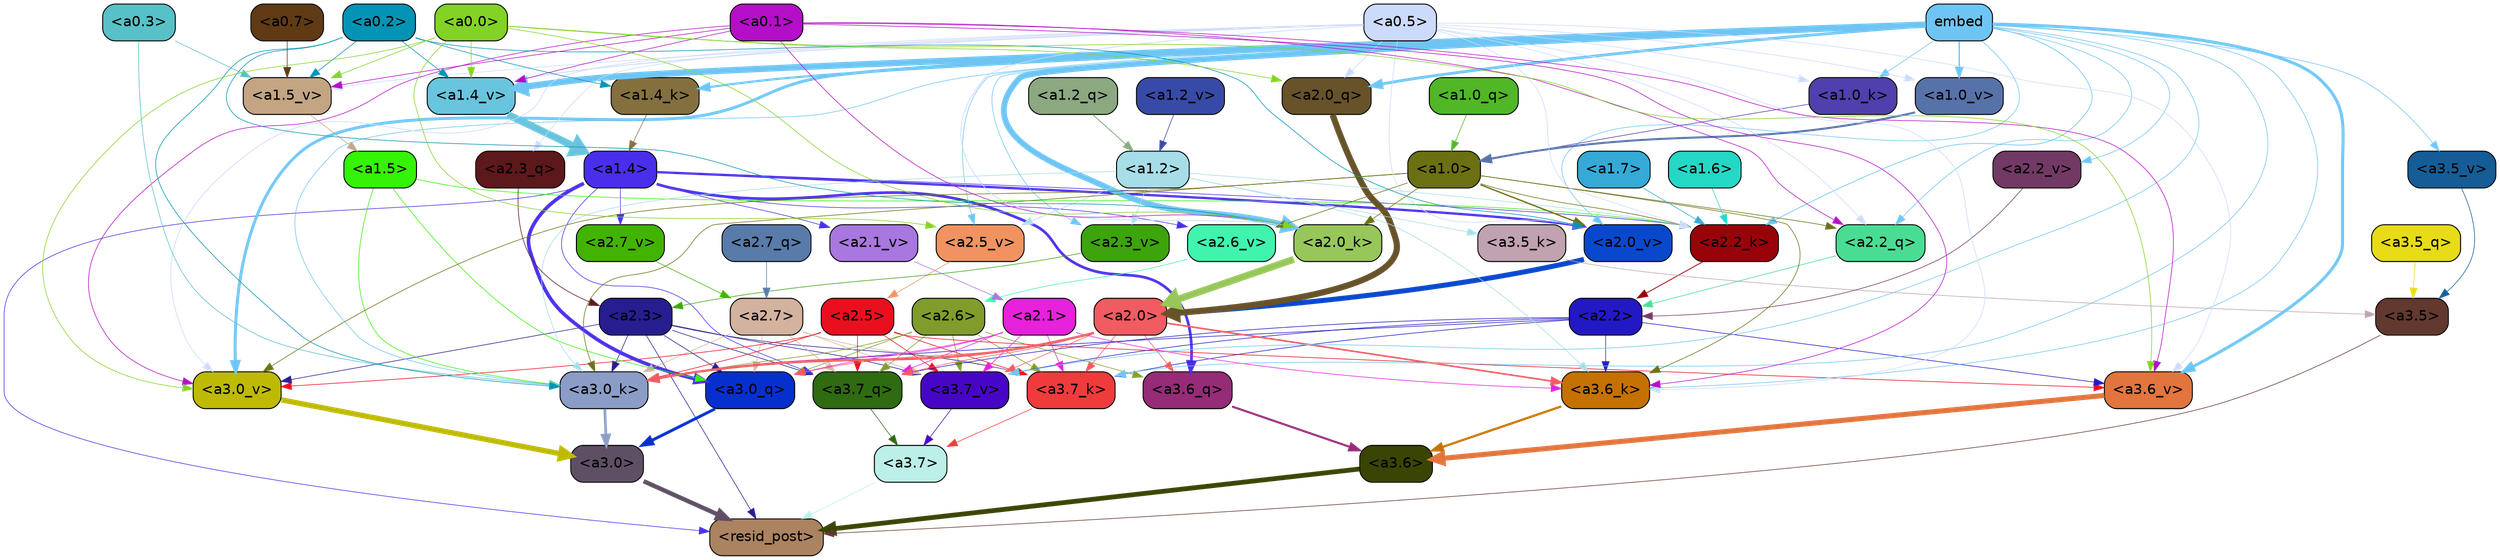 strict digraph "" {
	graph [bgcolor=transparent,
		layout=dot,
		overlap=false,
		splines=true
	];
	"<a3.7>"	[color=black,
		fillcolor="#bbefe7",
		fontname=Helvetica,
		shape=box,
		style="filled, rounded"];
	"<resid_post>"	[color=black,
		fillcolor="#ab8361",
		fontname=Helvetica,
		shape=box,
		style="filled, rounded"];
	"<a3.7>" -> "<resid_post>"	[color="#bbefe7",
		penwidth=0.6];
	"<a3.6>"	[color=black,
		fillcolor="#3a4404",
		fontname=Helvetica,
		shape=box,
		style="filled, rounded"];
	"<a3.6>" -> "<resid_post>"	[color="#3a4404",
		penwidth=4.6696330308914185];
	"<a3.5>"	[color=black,
		fillcolor="#61392e",
		fontname=Helvetica,
		shape=box,
		style="filled, rounded"];
	"<a3.5>" -> "<resid_post>"	[color="#61392e",
		penwidth=0.6];
	"<a3.0>"	[color=black,
		fillcolor="#5f4f64",
		fontname=Helvetica,
		shape=box,
		style="filled, rounded"];
	"<a3.0>" -> "<resid_post>"	[color="#5f4f64",
		penwidth=4.282557368278503];
	"<a2.3>"	[color=black,
		fillcolor="#261d91",
		fontname=Helvetica,
		shape=box,
		style="filled, rounded"];
	"<a2.3>" -> "<resid_post>"	[color="#261d91",
		penwidth=0.6];
	"<a3.7_q>"	[color=black,
		fillcolor="#2e6b11",
		fontname=Helvetica,
		shape=box,
		style="filled, rounded"];
	"<a2.3>" -> "<a3.7_q>"	[color="#261d91",
		penwidth=0.6];
	"<a3.0_q>"	[color=black,
		fillcolor="#0630ce",
		fontname=Helvetica,
		shape=box,
		style="filled, rounded"];
	"<a2.3>" -> "<a3.0_q>"	[color="#261d91",
		penwidth=0.6];
	"<a3.7_k>"	[color=black,
		fillcolor="#f03b3c",
		fontname=Helvetica,
		shape=box,
		style="filled, rounded"];
	"<a2.3>" -> "<a3.7_k>"	[color="#261d91",
		penwidth=0.6];
	"<a3.0_k>"	[color=black,
		fillcolor="#8b9dc7",
		fontname=Helvetica,
		shape=box,
		style="filled, rounded"];
	"<a2.3>" -> "<a3.0_k>"	[color="#261d91",
		penwidth=0.6];
	"<a3.7_v>"	[color=black,
		fillcolor="#4706c5",
		fontname=Helvetica,
		shape=box,
		style="filled, rounded"];
	"<a2.3>" -> "<a3.7_v>"	[color="#261d91",
		penwidth=0.6];
	"<a3.0_v>"	[color=black,
		fillcolor="#beba04",
		fontname=Helvetica,
		shape=box,
		style="filled, rounded"];
	"<a2.3>" -> "<a3.0_v>"	[color="#261d91",
		penwidth=0.6];
	"<a1.4>"	[color=black,
		fillcolor="#492feb",
		fontname=Helvetica,
		shape=box,
		style="filled, rounded"];
	"<a1.4>" -> "<resid_post>"	[color="#492feb",
		penwidth=0.6];
	"<a1.4>" -> "<a3.7_q>"	[color="#492feb",
		penwidth=0.6];
	"<a3.6_q>"	[color=black,
		fillcolor="#962b78",
		fontname=Helvetica,
		shape=box,
		style="filled, rounded"];
	"<a1.4>" -> "<a3.6_q>"	[color="#492feb",
		penwidth=2.6073555648326874];
	"<a1.4>" -> "<a3.0_q>"	[color="#492feb",
		penwidth=3.4971605762839317];
	"<a2.2_k>"	[color=black,
		fillcolor="#980309",
		fontname=Helvetica,
		shape=box,
		style="filled, rounded"];
	"<a1.4>" -> "<a2.2_k>"	[color="#492feb",
		penwidth=0.6];
	"<a2.7_v>"	[color=black,
		fillcolor="#42b300",
		fontname=Helvetica,
		shape=box,
		style="filled, rounded"];
	"<a1.4>" -> "<a2.7_v>"	[color="#492feb",
		penwidth=0.6];
	"<a2.6_v>"	[color=black,
		fillcolor="#41f4ae",
		fontname=Helvetica,
		shape=box,
		style="filled, rounded"];
	"<a1.4>" -> "<a2.6_v>"	[color="#492feb",
		penwidth=0.6];
	"<a2.1_v>"	[color=black,
		fillcolor="#a877df",
		fontname=Helvetica,
		shape=box,
		style="filled, rounded"];
	"<a1.4>" -> "<a2.1_v>"	[color="#492feb",
		penwidth=0.6];
	"<a2.0_v>"	[color=black,
		fillcolor="#0948cd",
		fontname=Helvetica,
		shape=box,
		style="filled, rounded"];
	"<a1.4>" -> "<a2.0_v>"	[color="#492feb",
		penwidth=2.268670678138733];
	"<a3.7_q>" -> "<a3.7>"	[color="#2e6b11",
		penwidth=0.6];
	"<a3.6_q>" -> "<a3.6>"	[color="#962b78",
		penwidth=2.03758105635643];
	"<a3.5_q>"	[color=black,
		fillcolor="#e8db17",
		fontname=Helvetica,
		shape=box,
		style="filled, rounded"];
	"<a3.5_q>" -> "<a3.5>"	[color="#e8db17",
		penwidth=0.6];
	"<a3.0_q>" -> "<a3.0>"	[color="#0630ce",
		penwidth=2.8638100624084473];
	"<a3.7_k>" -> "<a3.7>"	[color="#f03b3c",
		penwidth=0.6];
	"<a3.6_k>"	[color=black,
		fillcolor="#c57102",
		fontname=Helvetica,
		shape=box,
		style="filled, rounded"];
	"<a3.6_k>" -> "<a3.6>"	[color="#c57102",
		penwidth=2.174198240041733];
	"<a3.5_k>"	[color=black,
		fillcolor="#c0a2b1",
		fontname=Helvetica,
		shape=box,
		style="filled, rounded"];
	"<a3.5_k>" -> "<a3.5>"	[color="#c0a2b1",
		penwidth=0.6];
	"<a3.0_k>" -> "<a3.0>"	[color="#8b9dc7",
		penwidth=2.6274144649505615];
	"<a3.7_v>" -> "<a3.7>"	[color="#4706c5",
		penwidth=0.6];
	"<a3.6_v>"	[color=black,
		fillcolor="#e2753d",
		fontname=Helvetica,
		shape=box,
		style="filled, rounded"];
	"<a3.6_v>" -> "<a3.6>"	[color="#e2753d",
		penwidth=5.002329230308533];
	"<a3.5_v>"	[color=black,
		fillcolor="#155d97",
		fontname=Helvetica,
		shape=box,
		style="filled, rounded"];
	"<a3.5_v>" -> "<a3.5>"	[color="#155d97",
		penwidth=0.6];
	"<a3.0_v>" -> "<a3.0>"	[color="#beba04",
		penwidth=5.188832879066467];
	"<a2.7>"	[color=black,
		fillcolor="#d3b29f",
		fontname=Helvetica,
		shape=box,
		style="filled, rounded"];
	"<a2.7>" -> "<a3.7_q>"	[color="#d3b29f",
		penwidth=0.6];
	"<a2.7>" -> "<a3.0_q>"	[color="#d3b29f",
		penwidth=0.6];
	"<a2.7>" -> "<a3.7_k>"	[color="#d3b29f",
		penwidth=0.6];
	"<a2.7>" -> "<a3.0_k>"	[color="#d3b29f",
		penwidth=0.6];
	"<a2.7>" -> "<a3.7_v>"	[color="#d3b29f",
		penwidth=0.6];
	"<a2.6>"	[color=black,
		fillcolor="#809d2b",
		fontname=Helvetica,
		shape=box,
		style="filled, rounded"];
	"<a2.6>" -> "<a3.7_q>"	[color="#809d2b",
		penwidth=0.6];
	"<a2.6>" -> "<a3.6_q>"	[color="#809d2b",
		penwidth=0.6];
	"<a2.6>" -> "<a3.0_q>"	[color="#809d2b",
		penwidth=0.6];
	"<a2.6>" -> "<a3.7_k>"	[color="#809d2b",
		penwidth=0.6];
	"<a2.6>" -> "<a3.0_k>"	[color="#809d2b",
		penwidth=0.6];
	"<a2.6>" -> "<a3.7_v>"	[color="#809d2b",
		penwidth=0.6];
	"<a2.5>"	[color=black,
		fillcolor="#ea0f1f",
		fontname=Helvetica,
		shape=box,
		style="filled, rounded"];
	"<a2.5>" -> "<a3.7_q>"	[color="#ea0f1f",
		penwidth=0.6];
	"<a2.5>" -> "<a3.7_k>"	[color="#ea0f1f",
		penwidth=0.6];
	"<a2.5>" -> "<a3.0_k>"	[color="#ea0f1f",
		penwidth=0.6];
	"<a2.5>" -> "<a3.7_v>"	[color="#ea0f1f",
		penwidth=0.6];
	"<a2.5>" -> "<a3.6_v>"	[color="#ea0f1f",
		penwidth=0.6];
	"<a2.5>" -> "<a3.0_v>"	[color="#ea0f1f",
		penwidth=0.6];
	"<a2.2>"	[color=black,
		fillcolor="#2319c4",
		fontname=Helvetica,
		shape=box,
		style="filled, rounded"];
	"<a2.2>" -> "<a3.7_q>"	[color="#2319c4",
		penwidth=0.6];
	"<a2.2>" -> "<a3.7_k>"	[color="#2319c4",
		penwidth=0.6];
	"<a2.2>" -> "<a3.6_k>"	[color="#2319c4",
		penwidth=0.6];
	"<a2.2>" -> "<a3.0_k>"	[color="#2319c4",
		penwidth=0.6];
	"<a2.2>" -> "<a3.7_v>"	[color="#2319c4",
		penwidth=0.6];
	"<a2.2>" -> "<a3.6_v>"	[color="#2319c4",
		penwidth=0.6];
	"<a2.1>"	[color=black,
		fillcolor="#e721dc",
		fontname=Helvetica,
		shape=box,
		style="filled, rounded"];
	"<a2.1>" -> "<a3.7_q>"	[color="#e721dc",
		penwidth=0.6];
	"<a2.1>" -> "<a3.0_q>"	[color="#e721dc",
		penwidth=0.6];
	"<a2.1>" -> "<a3.7_k>"	[color="#e721dc",
		penwidth=0.6];
	"<a2.1>" -> "<a3.6_k>"	[color="#e721dc",
		penwidth=0.6];
	"<a2.1>" -> "<a3.0_k>"	[color="#e721dc",
		penwidth=0.6];
	"<a2.1>" -> "<a3.7_v>"	[color="#e721dc",
		penwidth=0.6];
	"<a2.0>"	[color=black,
		fillcolor="#f15b62",
		fontname=Helvetica,
		shape=box,
		style="filled, rounded"];
	"<a2.0>" -> "<a3.7_q>"	[color="#f15b62",
		penwidth=0.6];
	"<a2.0>" -> "<a3.6_q>"	[color="#f15b62",
		penwidth=0.6];
	"<a2.0>" -> "<a3.0_q>"	[color="#f15b62",
		penwidth=0.6];
	"<a2.0>" -> "<a3.7_k>"	[color="#f15b62",
		penwidth=0.6];
	"<a2.0>" -> "<a3.6_k>"	[color="#f15b62",
		penwidth=1.5568191409111023];
	"<a2.0>" -> "<a3.0_k>"	[color="#f15b62",
		penwidth=2.270527422428131];
	"<a2.0>" -> "<a3.7_v>"	[color="#f15b62",
		penwidth=0.6];
	"<a1.5>"	[color=black,
		fillcolor="#34f306",
		fontname=Helvetica,
		shape=box,
		style="filled, rounded"];
	"<a1.5>" -> "<a3.0_q>"	[color="#34f306",
		penwidth=0.6];
	"<a1.5>" -> "<a3.0_k>"	[color="#34f306",
		penwidth=0.6];
	"<a1.5>" -> "<a2.2_k>"	[color="#34f306",
		penwidth=0.6];
	embed	[color=black,
		fillcolor="#6ec5f3",
		fontname=Helvetica,
		shape=box,
		style="filled, rounded"];
	embed -> "<a3.7_k>"	[color="#6ec5f3",
		penwidth=0.6];
	embed -> "<a3.6_k>"	[color="#6ec5f3",
		penwidth=0.6];
	embed -> "<a3.0_k>"	[color="#6ec5f3",
		penwidth=0.6];
	embed -> "<a3.7_v>"	[color="#6ec5f3",
		penwidth=0.6];
	embed -> "<a3.6_v>"	[color="#6ec5f3",
		penwidth=2.9588699340820312];
	embed -> "<a3.5_v>"	[color="#6ec5f3",
		penwidth=0.6];
	embed -> "<a3.0_v>"	[color="#6ec5f3",
		penwidth=2.8686431646347046];
	"<a2.2_q>"	[color=black,
		fillcolor="#49dd94",
		fontname=Helvetica,
		shape=box,
		style="filled, rounded"];
	embed -> "<a2.2_q>"	[color="#6ec5f3",
		penwidth=0.6];
	"<a2.0_q>"	[color=black,
		fillcolor="#675229",
		fontname=Helvetica,
		shape=box,
		style="filled, rounded"];
	embed -> "<a2.0_q>"	[color="#6ec5f3",
		penwidth=2.7617180347442627];
	embed -> "<a2.2_k>"	[color="#6ec5f3",
		penwidth=0.67606520652771];
	"<a2.0_k>"	[color=black,
		fillcolor="#97c75a",
		fontname=Helvetica,
		shape=box,
		style="filled, rounded"];
	embed -> "<a2.0_k>"	[color="#6ec5f3",
		penwidth=5.615107178688049];
	"<a2.5_v>"	[color=black,
		fillcolor="#f09361",
		fontname=Helvetica,
		shape=box,
		style="filled, rounded"];
	embed -> "<a2.5_v>"	[color="#6ec5f3",
		penwidth=0.6];
	"<a2.3_v>"	[color=black,
		fillcolor="#3da40c",
		fontname=Helvetica,
		shape=box,
		style="filled, rounded"];
	embed -> "<a2.3_v>"	[color="#6ec5f3",
		penwidth=0.6];
	"<a2.2_v>"	[color=black,
		fillcolor="#723965",
		fontname=Helvetica,
		shape=box,
		style="filled, rounded"];
	embed -> "<a2.2_v>"	[color="#6ec5f3",
		penwidth=0.6];
	embed -> "<a2.0_v>"	[color="#6ec5f3",
		penwidth=0.6];
	"<a1.4_k>"	[color=black,
		fillcolor="#84703f",
		fontname=Helvetica,
		shape=box,
		style="filled, rounded"];
	embed -> "<a1.4_k>"	[color="#6ec5f3",
		penwidth=2.1468217372894287];
	"<a1.0_k>"	[color=black,
		fillcolor="#5040ad",
		fontname=Helvetica,
		shape=box,
		style="filled, rounded"];
	embed -> "<a1.0_k>"	[color="#6ec5f3",
		penwidth=0.6];
	"<a1.4_v>"	[color=black,
		fillcolor="#69c4de",
		fontname=Helvetica,
		shape=box,
		style="filled, rounded"];
	embed -> "<a1.4_v>"	[color="#6ec5f3",
		penwidth=6.189999580383301];
	"<a1.0_v>"	[color=black,
		fillcolor="#5772a9",
		fontname=Helvetica,
		shape=box,
		style="filled, rounded"];
	embed -> "<a1.0_v>"	[color="#6ec5f3",
		penwidth=1.3123979568481445];
	"<a1.2>"	[color=black,
		fillcolor="#a7dde7",
		fontname=Helvetica,
		shape=box,
		style="filled, rounded"];
	"<a1.2>" -> "<a3.6_k>"	[color="#a7dde7",
		penwidth=0.6];
	"<a1.2>" -> "<a3.5_k>"	[color="#a7dde7",
		penwidth=0.6];
	"<a1.2>" -> "<a3.0_k>"	[color="#a7dde7",
		penwidth=0.6];
	"<a1.2>" -> "<a2.2_k>"	[color="#a7dde7",
		penwidth=0.6];
	"<a1.2>" -> "<a2.5_v>"	[color="#a7dde7",
		penwidth=0.6];
	"<a1.2>" -> "<a2.3_v>"	[color="#a7dde7",
		penwidth=0.6];
	"<a1.0>"	[color=black,
		fillcolor="#6b7013",
		fontname=Helvetica,
		shape=box,
		style="filled, rounded"];
	"<a1.0>" -> "<a3.6_k>"	[color="#6b7013",
		penwidth=0.6];
	"<a1.0>" -> "<a3.0_k>"	[color="#6b7013",
		penwidth=0.6];
	"<a1.0>" -> "<a3.0_v>"	[color="#6b7013",
		penwidth=0.6];
	"<a1.0>" -> "<a2.2_q>"	[color="#6b7013",
		penwidth=0.6];
	"<a1.0>" -> "<a2.2_k>"	[color="#6b7013",
		penwidth=0.6];
	"<a1.0>" -> "<a2.0_k>"	[color="#6b7013",
		penwidth=0.6];
	"<a1.0>" -> "<a2.6_v>"	[color="#6b7013",
		penwidth=0.6];
	"<a1.0>" -> "<a2.0_v>"	[color="#6b7013",
		penwidth=1.27996826171875];
	"<a0.5>"	[color=black,
		fillcolor="#ccdafb",
		fontname=Helvetica,
		shape=box,
		style="filled, rounded"];
	"<a0.5>" -> "<a3.6_k>"	[color="#ccdafb",
		penwidth=0.6];
	"<a0.5>" -> "<a3.6_v>"	[color="#ccdafb",
		penwidth=0.6];
	"<a0.5>" -> "<a3.0_v>"	[color="#ccdafb",
		penwidth=0.6421224474906921];
	"<a2.3_q>"	[color=black,
		fillcolor="#5d181c",
		fontname=Helvetica,
		shape=box,
		style="filled, rounded"];
	"<a0.5>" -> "<a2.3_q>"	[color="#ccdafb",
		penwidth=0.6];
	"<a0.5>" -> "<a2.2_q>"	[color="#ccdafb",
		penwidth=0.6];
	"<a0.5>" -> "<a2.0_q>"	[color="#ccdafb",
		penwidth=0.6];
	"<a0.5>" -> "<a2.2_k>"	[color="#ccdafb",
		penwidth=0.6];
	"<a0.5>" -> "<a2.0_k>"	[color="#ccdafb",
		penwidth=0.7151575088500977];
	"<a0.5>" -> "<a2.0_v>"	[color="#ccdafb",
		penwidth=0.6];
	"<a0.5>" -> "<a1.0_k>"	[color="#ccdafb",
		penwidth=0.6];
	"<a1.5_v>"	[color=black,
		fillcolor="#c3a483",
		fontname=Helvetica,
		shape=box,
		style="filled, rounded"];
	"<a0.5>" -> "<a1.5_v>"	[color="#ccdafb",
		penwidth=0.6];
	"<a0.5>" -> "<a1.4_v>"	[color="#ccdafb",
		penwidth=0.8927993774414062];
	"<a0.5>" -> "<a1.0_v>"	[color="#ccdafb",
		penwidth=0.6];
	"<a0.1>"	[color=black,
		fillcolor="#b50ec8",
		fontname=Helvetica,
		shape=box,
		style="filled, rounded"];
	"<a0.1>" -> "<a3.6_k>"	[color="#b50ec8",
		penwidth=0.6];
	"<a0.1>" -> "<a3.6_v>"	[color="#b50ec8",
		penwidth=0.6];
	"<a0.1>" -> "<a3.0_v>"	[color="#b50ec8",
		penwidth=0.6];
	"<a0.1>" -> "<a2.2_q>"	[color="#b50ec8",
		penwidth=0.6];
	"<a0.1>" -> "<a2.0_k>"	[color="#b50ec8",
		penwidth=0.6];
	"<a0.1>" -> "<a1.5_v>"	[color="#b50ec8",
		penwidth=0.6];
	"<a0.1>" -> "<a1.4_v>"	[color="#b50ec8",
		penwidth=0.6];
	"<a0.3>"	[color=black,
		fillcolor="#58c0c7",
		fontname=Helvetica,
		shape=box,
		style="filled, rounded"];
	"<a0.3>" -> "<a3.0_k>"	[color="#58c0c7",
		penwidth=0.6];
	"<a0.3>" -> "<a1.5_v>"	[color="#58c0c7",
		penwidth=0.6];
	"<a0.2>"	[color=black,
		fillcolor="#0393b5",
		fontname=Helvetica,
		shape=box,
		style="filled, rounded"];
	"<a0.2>" -> "<a3.0_k>"	[color="#0393b5",
		penwidth=0.6];
	"<a0.2>" -> "<a2.0_k>"	[color="#0393b5",
		penwidth=0.6];
	"<a0.2>" -> "<a2.0_v>"	[color="#0393b5",
		penwidth=0.6];
	"<a0.2>" -> "<a1.4_k>"	[color="#0393b5",
		penwidth=0.6];
	"<a0.2>" -> "<a1.5_v>"	[color="#0393b5",
		penwidth=0.6];
	"<a0.2>" -> "<a1.4_v>"	[color="#0393b5",
		penwidth=0.6];
	"<a0.0>"	[color=black,
		fillcolor="#82d325",
		fontname=Helvetica,
		shape=box,
		style="filled, rounded"];
	"<a0.0>" -> "<a3.6_v>"	[color="#82d325",
		penwidth=0.6];
	"<a0.0>" -> "<a3.0_v>"	[color="#82d325",
		penwidth=0.6];
	"<a0.0>" -> "<a2.0_q>"	[color="#82d325",
		penwidth=0.6];
	"<a0.0>" -> "<a2.0_k>"	[color="#82d325",
		penwidth=0.6];
	"<a0.0>" -> "<a2.5_v>"	[color="#82d325",
		penwidth=0.6];
	"<a0.0>" -> "<a1.5_v>"	[color="#82d325",
		penwidth=0.6];
	"<a0.0>" -> "<a1.4_v>"	[color="#82d325",
		penwidth=0.6];
	"<a2.7_q>"	[color=black,
		fillcolor="#587baa",
		fontname=Helvetica,
		shape=box,
		style="filled, rounded"];
	"<a2.7_q>" -> "<a2.7>"	[color="#587baa",
		penwidth=0.6];
	"<a2.3_q>" -> "<a2.3>"	[color="#5d181c",
		penwidth=0.6];
	"<a2.2_q>" -> "<a2.2>"	[color="#49dd94",
		penwidth=0.6340763568878174];
	"<a2.0_q>" -> "<a2.0>"	[color="#675229",
		penwidth=6.0160088539123535];
	"<a2.2_k>" -> "<a2.2>"	[color="#980309",
		penwidth=0.7764816284179688];
	"<a2.0_k>" -> "<a2.0>"	[color="#97c75a",
		penwidth=6.773025274276733];
	"<a2.7_v>" -> "<a2.7>"	[color="#42b300",
		penwidth=0.6];
	"<a2.6_v>" -> "<a2.6>"	[color="#41f4ae",
		penwidth=0.6];
	"<a2.5_v>" -> "<a2.5>"	[color="#f09361",
		penwidth=0.6];
	"<a2.3_v>" -> "<a2.3>"	[color="#3da40c",
		penwidth=0.6];
	"<a2.2_v>" -> "<a2.2>"	[color="#723965",
		penwidth=0.6];
	"<a2.1_v>" -> "<a2.1>"	[color="#a877df",
		penwidth=0.6];
	"<a2.0_v>" -> "<a2.0>"	[color="#0948cd",
		penwidth=4.906715989112854];
	"<a1.7>"	[color=black,
		fillcolor="#35aad7",
		fontname=Helvetica,
		shape=box,
		style="filled, rounded"];
	"<a1.7>" -> "<a2.2_k>"	[color="#35aad7",
		penwidth=0.6];
	"<a1.6>"	[color=black,
		fillcolor="#24d8c5",
		fontname=Helvetica,
		shape=box,
		style="filled, rounded"];
	"<a1.6>" -> "<a2.2_k>"	[color="#24d8c5",
		penwidth=0.6];
	"<a1.2_q>"	[color=black,
		fillcolor="#8ba881",
		fontname=Helvetica,
		shape=box,
		style="filled, rounded"];
	"<a1.2_q>" -> "<a1.2>"	[color="#8ba881",
		penwidth=0.836545467376709];
	"<a1.0_q>"	[color=black,
		fillcolor="#50b727",
		fontname=Helvetica,
		shape=box,
		style="filled, rounded"];
	"<a1.0_q>" -> "<a1.0>"	[color="#50b727",
		penwidth=0.6];
	"<a1.4_k>" -> "<a1.4>"	[color="#84703f",
		penwidth=0.6];
	"<a1.0_k>" -> "<a1.0>"	[color="#5040ad",
		penwidth=0.6];
	"<a1.5_v>" -> "<a1.5>"	[color="#c3a483",
		penwidth=0.6];
	"<a1.4_v>" -> "<a1.4>"	[color="#69c4de",
		penwidth=7.093163728713989];
	"<a1.2_v>"	[color=black,
		fillcolor="#384aa7",
		fontname=Helvetica,
		shape=box,
		style="filled, rounded"];
	"<a1.2_v>" -> "<a1.2>"	[color="#384aa7",
		penwidth=0.6];
	"<a1.0_v>" -> "<a1.0>"	[color="#5772a9",
		penwidth=1.9666723012924194];
	"<a0.7>"	[color=black,
		fillcolor="#5f3a15",
		fontname=Helvetica,
		shape=box,
		style="filled, rounded"];
	"<a0.7>" -> "<a1.5_v>"	[color="#5f3a15",
		penwidth=0.6];
}
